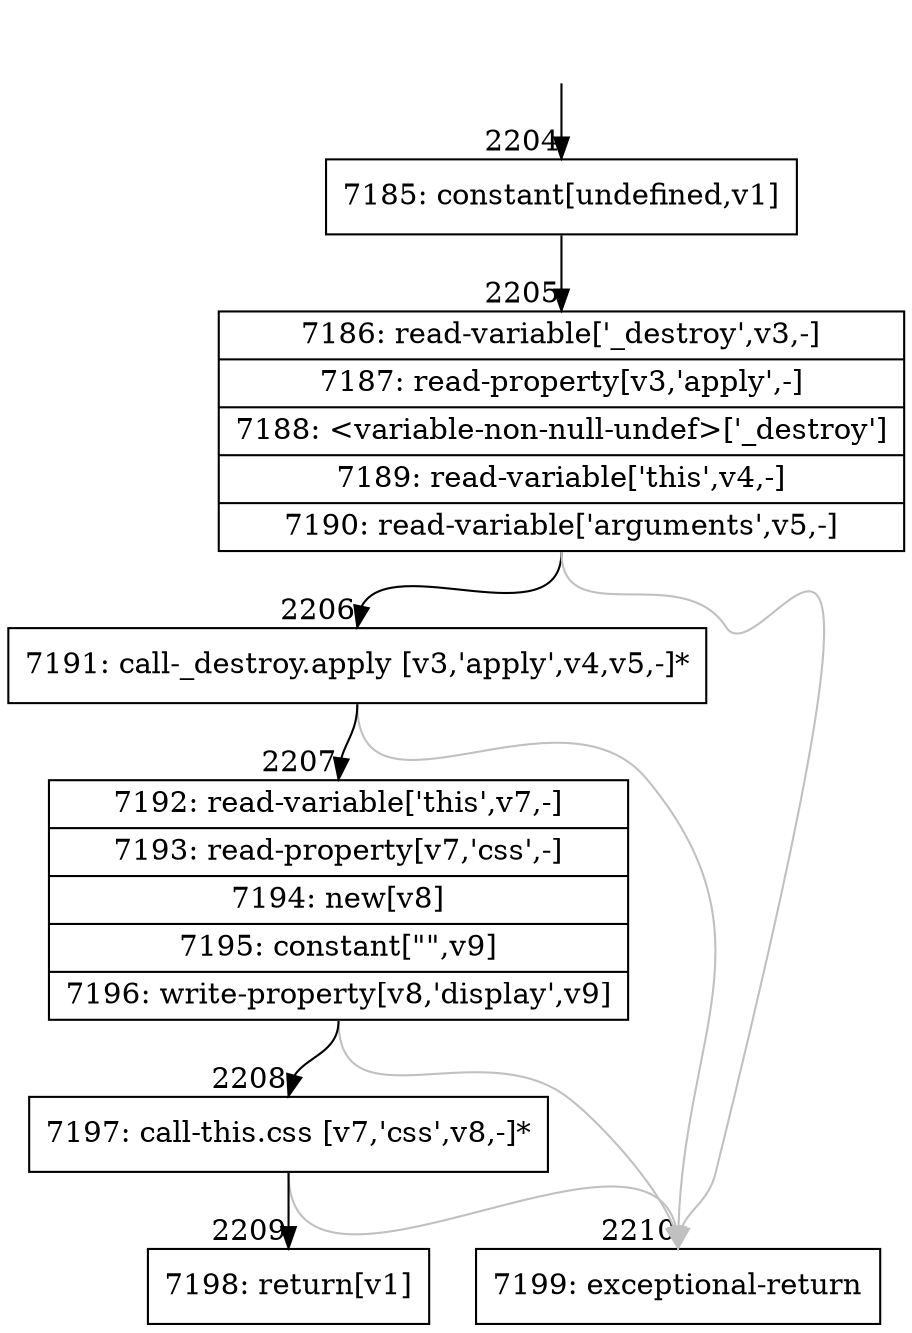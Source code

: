 digraph {
rankdir="TD"
BB_entry201[shape=none,label=""];
BB_entry201 -> BB2204 [tailport=s, headport=n, headlabel="    2204"]
BB2204 [shape=record label="{7185: constant[undefined,v1]}" ] 
BB2204 -> BB2205 [tailport=s, headport=n, headlabel="      2205"]
BB2205 [shape=record label="{7186: read-variable['_destroy',v3,-]|7187: read-property[v3,'apply',-]|7188: \<variable-non-null-undef\>['_destroy']|7189: read-variable['this',v4,-]|7190: read-variable['arguments',v5,-]}" ] 
BB2205 -> BB2206 [tailport=s, headport=n, headlabel="      2206"]
BB2205 -> BB2210 [tailport=s, headport=n, color=gray, headlabel="      2210"]
BB2206 [shape=record label="{7191: call-_destroy.apply [v3,'apply',v4,v5,-]*}" ] 
BB2206 -> BB2207 [tailport=s, headport=n, headlabel="      2207"]
BB2206 -> BB2210 [tailport=s, headport=n, color=gray]
BB2207 [shape=record label="{7192: read-variable['this',v7,-]|7193: read-property[v7,'css',-]|7194: new[v8]|7195: constant[\"\",v9]|7196: write-property[v8,'display',v9]}" ] 
BB2207 -> BB2208 [tailport=s, headport=n, headlabel="      2208"]
BB2207 -> BB2210 [tailport=s, headport=n, color=gray]
BB2208 [shape=record label="{7197: call-this.css [v7,'css',v8,-]*}" ] 
BB2208 -> BB2209 [tailport=s, headport=n, headlabel="      2209"]
BB2208 -> BB2210 [tailport=s, headport=n, color=gray]
BB2209 [shape=record label="{7198: return[v1]}" ] 
BB2210 [shape=record label="{7199: exceptional-return}" ] 
//#$~ 3057
}
